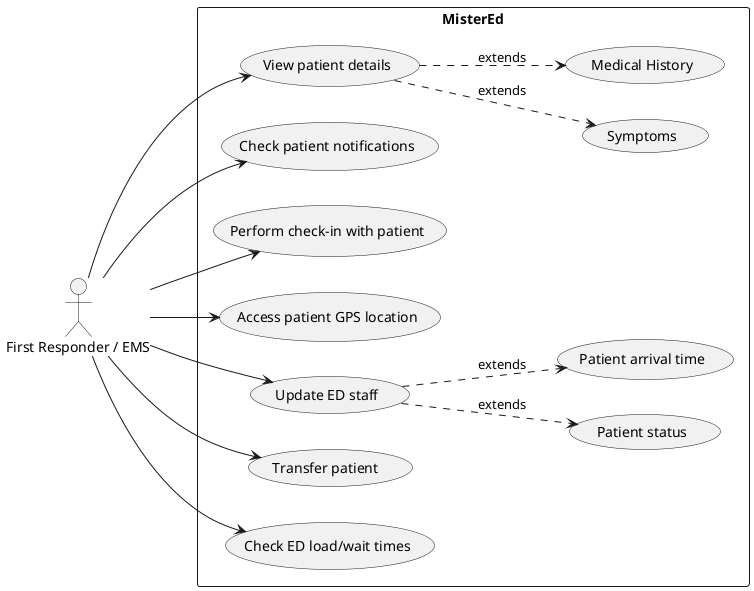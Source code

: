 @startuml

left to right direction

actor "First Responder / EMS" as fr

rectangle MisterEd { 
  usecase "View patient details" as UC1
  usecase "Symptoms" as UC2
  usecase "Medical History" as UC3
  usecase "Check patient notifications" as UC4
  usecase "Perform check-in with patient" as UC5
  usecase "Access patient GPS location" as UC6
  usecase "Update ED staff" as UC7
  usecase "Patient status" as UC8
  usecase "Patient arrival time" as UC9
  usecase "Transfer patient " as UC10
  usecase "Check ED load/wait times" as UC11
}

fr --> UC1
UC1 ..> UC2: extends
UC1 ..> UC3: extends
fr --> UC4
fr --> UC5
fr --> UC6
fr --> UC7
UC7 ..> UC8: extends
UC7 ..> UC9: extends
fr --> UC10
fr --> UC11

@enduml